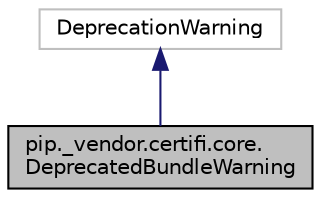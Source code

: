digraph "pip._vendor.certifi.core.DeprecatedBundleWarning"
{
  edge [fontname="Helvetica",fontsize="10",labelfontname="Helvetica",labelfontsize="10"];
  node [fontname="Helvetica",fontsize="10",shape=record];
  Node2 [label="pip._vendor.certifi.core.\lDeprecatedBundleWarning",height=0.2,width=0.4,color="black", fillcolor="grey75", style="filled", fontcolor="black"];
  Node3 -> Node2 [dir="back",color="midnightblue",fontsize="10",style="solid",fontname="Helvetica"];
  Node3 [label="DeprecationWarning",height=0.2,width=0.4,color="grey75", fillcolor="white", style="filled"];
}
